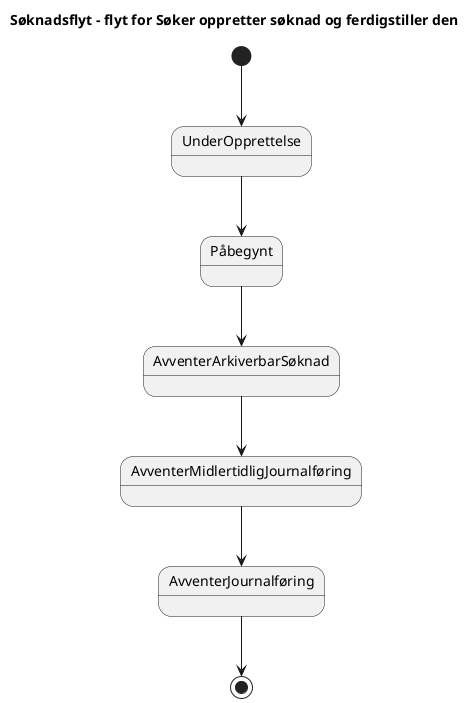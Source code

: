 @startuml
title 
Søknadsflyt – flyt for Søker oppretter søknad og ferdigstiller den
end title           
[*]-->UnderOpprettelse 
UnderOpprettelse --> Påbegynt
Påbegynt --> AvventerArkiverbarSøknad
AvventerArkiverbarSøknad --> AvventerMidlertidligJournalføring
AvventerMidlertidligJournalføring --> AvventerJournalføring
AvventerJournalføring--> [*]
@enduml